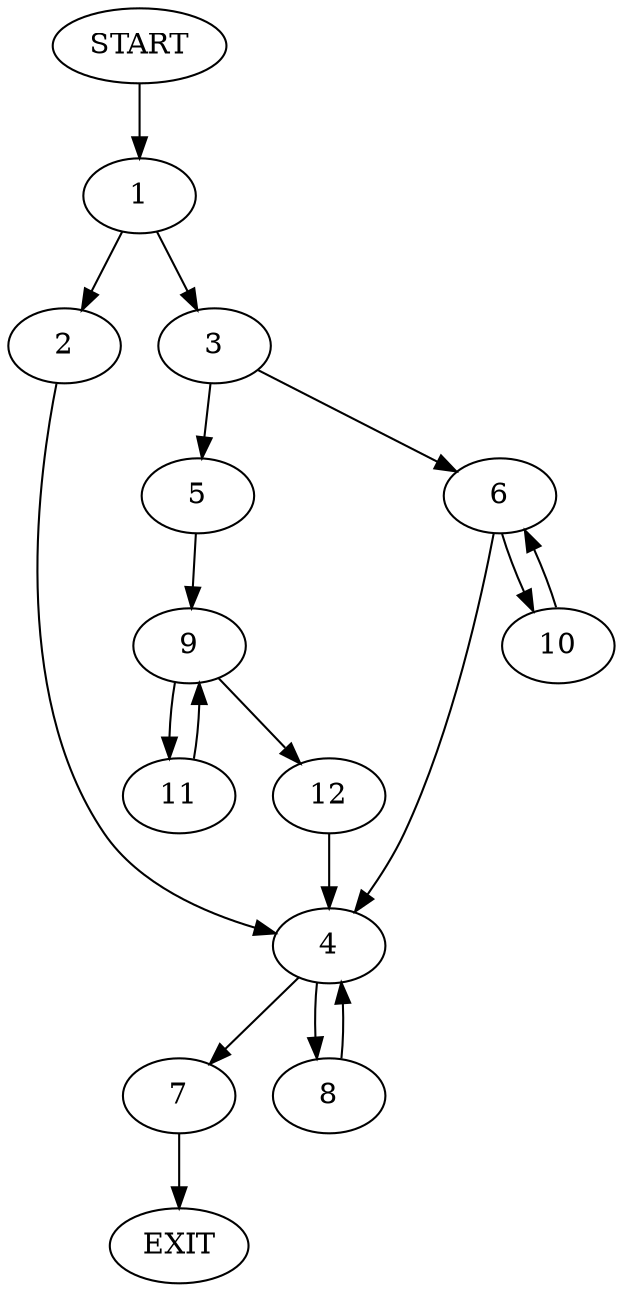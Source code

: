 digraph {
0 [label="START"]
13 [label="EXIT"]
0 -> 1
1 -> 2
1 -> 3
2 -> 4
3 -> 5
3 -> 6
4 -> 7
4 -> 8
5 -> 9
6 -> 10
6 -> 4
9 -> 11
9 -> 12
11 -> 9
12 -> 4
10 -> 6
7 -> 13
8 -> 4
}
